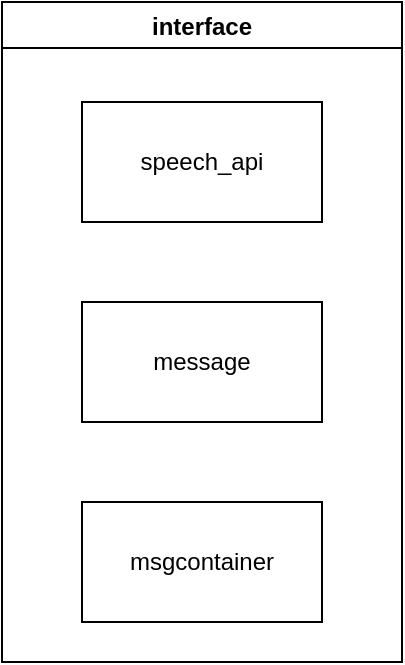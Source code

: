 <mxfile version="14.8.0" type="github">
  <diagram id="SiI_PAxf8wTVWAlHuRHQ" name="Page-1">
    <mxGraphModel dx="1038" dy="548" grid="1" gridSize="10" guides="1" tooltips="1" connect="1" arrows="1" fold="1" page="1" pageScale="1" pageWidth="827" pageHeight="1169" math="0" shadow="0">
      <root>
        <mxCell id="0" />
        <mxCell id="1" parent="0" />
        <mxCell id="r0SvrBB4XtVD88eAatSq-2" value="interface" style="swimlane;" vertex="1" parent="1">
          <mxGeometry x="90" y="40" width="200" height="330" as="geometry" />
        </mxCell>
        <mxCell id="r0SvrBB4XtVD88eAatSq-3" value="speech_api" style="whiteSpace=wrap;html=1;" vertex="1" parent="r0SvrBB4XtVD88eAatSq-2">
          <mxGeometry x="40" y="50" width="120" height="60" as="geometry" />
        </mxCell>
        <mxCell id="r0SvrBB4XtVD88eAatSq-4" value="message" style="whiteSpace=wrap;html=1;" vertex="1" parent="r0SvrBB4XtVD88eAatSq-2">
          <mxGeometry x="40" y="150" width="120" height="60" as="geometry" />
        </mxCell>
        <mxCell id="r0SvrBB4XtVD88eAatSq-5" value="msgcontainer" style="whiteSpace=wrap;html=1;" vertex="1" parent="r0SvrBB4XtVD88eAatSq-2">
          <mxGeometry x="40" y="250" width="120" height="60" as="geometry" />
        </mxCell>
      </root>
    </mxGraphModel>
  </diagram>
</mxfile>
